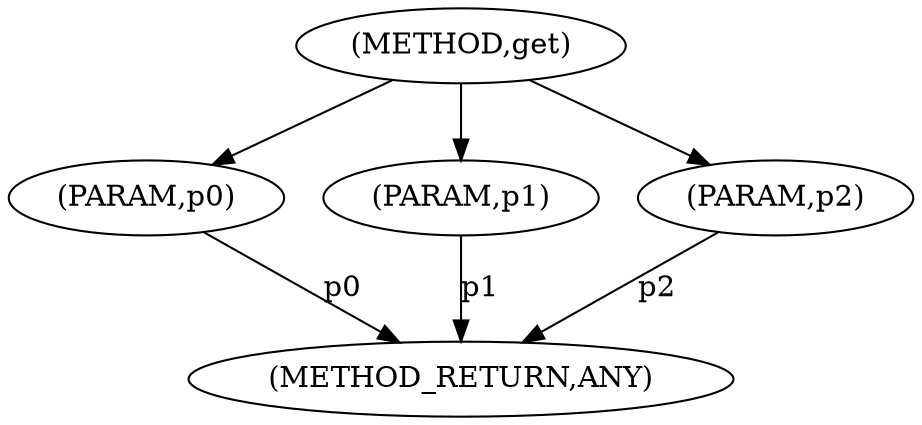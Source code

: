digraph "get" {  
"900" [label = <(METHOD,get)> ]
"905" [label = <(METHOD_RETURN,ANY)> ]
"901" [label = <(PARAM,p0)> ]
"902" [label = <(PARAM,p1)> ]
"903" [label = <(PARAM,p2)> ]
  "901" -> "905"  [ label = "p0"] 
  "902" -> "905"  [ label = "p1"] 
  "903" -> "905"  [ label = "p2"] 
  "900" -> "901" 
  "900" -> "902" 
  "900" -> "903" 
}
